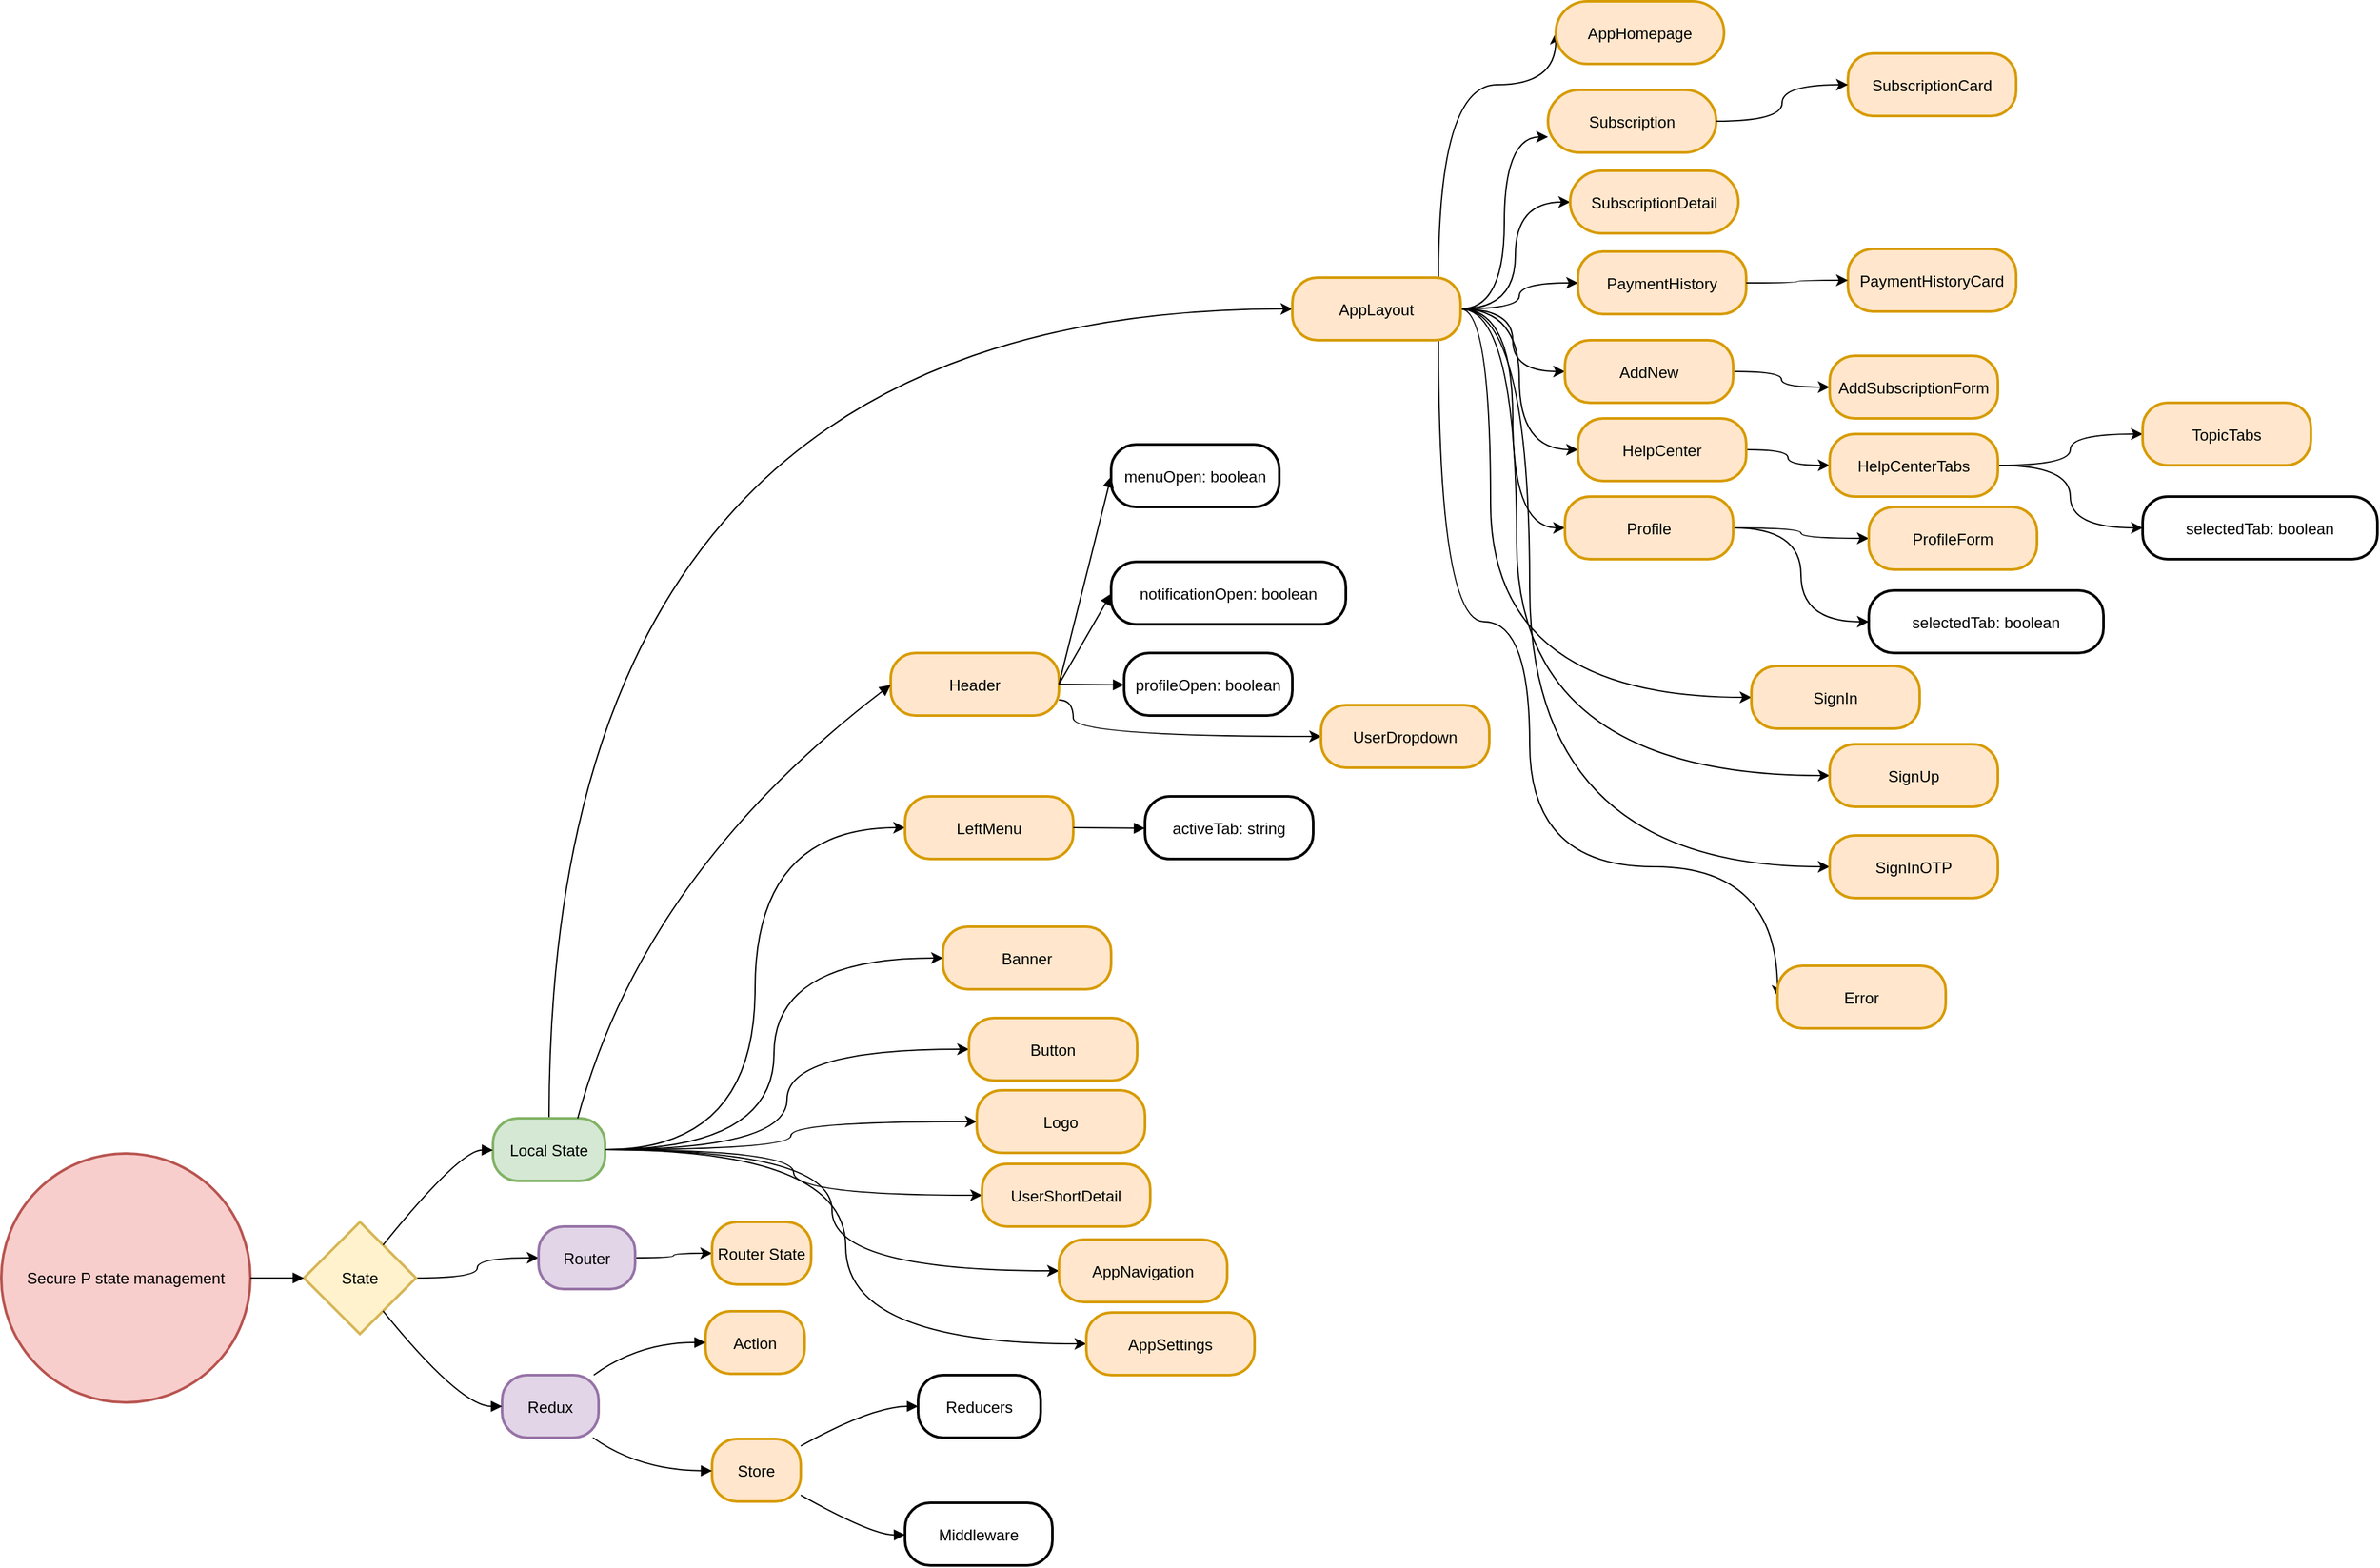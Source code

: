 <mxfile version="24.7.16">
  <diagram name="Page-1" id="2tt9X7WOnKyMwD9kAy7x">
    <mxGraphModel dx="3000" dy="2726" grid="1" gridSize="10" guides="1" tooltips="1" connect="1" arrows="1" fold="1" page="1" pageScale="1" pageWidth="850" pageHeight="1100" math="0" shadow="0">
      <root>
        <mxCell id="0" />
        <mxCell id="1" parent="0" />
        <mxCell id="2" value="Secure P state management" style="ellipse;aspect=fixed;strokeWidth=2;whiteSpace=wrap;fillColor=#f8cecc;strokeColor=#b85450;" parent="1" vertex="1">
          <mxGeometry x="8" y="84" width="191" height="191" as="geometry" />
        </mxCell>
        <mxCell id="y8sUq3xJiEbOZPUwCoW5-59" style="edgeStyle=orthogonalEdgeStyle;rounded=0;orthogonalLoop=1;jettySize=auto;html=1;entryX=0;entryY=0.5;entryDx=0;entryDy=0;curved=1;" edge="1" parent="1" source="3" target="y8sUq3xJiEbOZPUwCoW5-58">
          <mxGeometry relative="1" as="geometry" />
        </mxCell>
        <mxCell id="3" value="State" style="rhombus;strokeWidth=2;whiteSpace=wrap;fillColor=#fff2cc;strokeColor=#d6b656;" parent="1" vertex="1">
          <mxGeometry x="240" y="136.5" width="86" height="86" as="geometry" />
        </mxCell>
        <mxCell id="y8sUq3xJiEbOZPUwCoW5-35" style="edgeStyle=orthogonalEdgeStyle;rounded=0;orthogonalLoop=1;jettySize=auto;html=1;entryX=0;entryY=0.5;entryDx=0;entryDy=0;curved=1;" edge="1" parent="1" source="4" target="y8sUq3xJiEbOZPUwCoW5-28">
          <mxGeometry relative="1" as="geometry" />
        </mxCell>
        <mxCell id="y8sUq3xJiEbOZPUwCoW5-37" style="edgeStyle=orthogonalEdgeStyle;rounded=0;orthogonalLoop=1;jettySize=auto;html=1;entryX=0;entryY=0.5;entryDx=0;entryDy=0;curved=1;" edge="1" parent="1" source="4" target="y8sUq3xJiEbOZPUwCoW5-36">
          <mxGeometry relative="1" as="geometry" />
        </mxCell>
        <mxCell id="y8sUq3xJiEbOZPUwCoW5-62" style="edgeStyle=orthogonalEdgeStyle;rounded=0;orthogonalLoop=1;jettySize=auto;html=1;entryX=0;entryY=0.5;entryDx=0;entryDy=0;curved=1;exitX=0.5;exitY=0;exitDx=0;exitDy=0;" edge="1" parent="1" source="4" target="y8sUq3xJiEbOZPUwCoW5-38">
          <mxGeometry relative="1" as="geometry" />
        </mxCell>
        <mxCell id="y8sUq3xJiEbOZPUwCoW5-74" style="edgeStyle=orthogonalEdgeStyle;rounded=0;orthogonalLoop=1;jettySize=auto;html=1;entryX=0;entryY=0.5;entryDx=0;entryDy=0;curved=1;" edge="1" parent="1" source="4" target="y8sUq3xJiEbOZPUwCoW5-73">
          <mxGeometry relative="1" as="geometry" />
        </mxCell>
        <mxCell id="y8sUq3xJiEbOZPUwCoW5-88" style="edgeStyle=orthogonalEdgeStyle;rounded=0;orthogonalLoop=1;jettySize=auto;html=1;entryX=0;entryY=0.5;entryDx=0;entryDy=0;curved=1;" edge="1" parent="1" source="4" target="y8sUq3xJiEbOZPUwCoW5-87">
          <mxGeometry relative="1" as="geometry" />
        </mxCell>
        <mxCell id="y8sUq3xJiEbOZPUwCoW5-105" style="edgeStyle=orthogonalEdgeStyle;rounded=0;orthogonalLoop=1;jettySize=auto;html=1;entryX=0;entryY=0.5;entryDx=0;entryDy=0;curved=1;" edge="1" parent="1" source="4" target="y8sUq3xJiEbOZPUwCoW5-104">
          <mxGeometry relative="1" as="geometry" />
        </mxCell>
        <mxCell id="y8sUq3xJiEbOZPUwCoW5-107" style="edgeStyle=orthogonalEdgeStyle;rounded=0;orthogonalLoop=1;jettySize=auto;html=1;entryX=0;entryY=0.5;entryDx=0;entryDy=0;curved=1;" edge="1" parent="1" source="4" target="y8sUq3xJiEbOZPUwCoW5-106">
          <mxGeometry relative="1" as="geometry" />
        </mxCell>
        <mxCell id="4" value="Local State" style="rounded=1;arcSize=40;strokeWidth=2;fillColor=#d5e8d4;strokeColor=#82b366;" parent="1" vertex="1">
          <mxGeometry x="385" y="57" width="86" height="48" as="geometry" />
        </mxCell>
        <mxCell id="5" value="Redux" style="rounded=1;arcSize=40;strokeWidth=2;fillColor=#e1d5e7;strokeColor=#9673a6;" parent="1" vertex="1">
          <mxGeometry x="392" y="254" width="74" height="48" as="geometry" />
        </mxCell>
        <mxCell id="y8sUq3xJiEbOZPUwCoW5-86" style="edgeStyle=orthogonalEdgeStyle;rounded=0;orthogonalLoop=1;jettySize=auto;html=1;entryX=0;entryY=0.5;entryDx=0;entryDy=0;curved=1;exitX=1;exitY=0.75;exitDx=0;exitDy=0;" edge="1" parent="1" source="7" target="y8sUq3xJiEbOZPUwCoW5-85">
          <mxGeometry relative="1" as="geometry">
            <mxPoint x="790" y="-240" as="sourcePoint" />
            <Array as="points">
              <mxPoint x="830" y="-264" />
              <mxPoint x="830" y="-236" />
            </Array>
          </mxGeometry>
        </mxCell>
        <mxCell id="7" value="Header" style="rounded=1;arcSize=40;strokeWidth=2;fillColor=#ffe6cc;strokeColor=#d79b00;" parent="1" vertex="1">
          <mxGeometry x="690" y="-300" width="129" height="48" as="geometry" />
        </mxCell>
        <mxCell id="8" value="Action" style="rounded=1;arcSize=40;strokeWidth=2;fillColor=#ffe6cc;strokeColor=#d79b00;" parent="1" vertex="1">
          <mxGeometry x="548" y="205" width="76" height="48" as="geometry" />
        </mxCell>
        <mxCell id="9" value="Store" style="rounded=1;arcSize=40;strokeWidth=2;fillColor=#ffe6cc;strokeColor=#d79b00;" parent="1" vertex="1">
          <mxGeometry x="553" y="303" width="68" height="48" as="geometry" />
        </mxCell>
        <mxCell id="10" value="Reducers" style="rounded=1;arcSize=40;strokeWidth=2" parent="1" vertex="1">
          <mxGeometry x="711" y="254" width="94" height="48" as="geometry" />
        </mxCell>
        <mxCell id="11" value="Middleware" style="rounded=1;arcSize=40;strokeWidth=2" parent="1" vertex="1">
          <mxGeometry x="701" y="352" width="113" height="48" as="geometry" />
        </mxCell>
        <mxCell id="12" value="" style="curved=1;startArrow=none;endArrow=block;exitX=1;exitY=0.5;entryX=0;entryY=0.5;" parent="1" source="2" target="3" edge="1">
          <mxGeometry relative="1" as="geometry">
            <Array as="points" />
          </mxGeometry>
        </mxCell>
        <mxCell id="13" value="" style="curved=1;startArrow=none;endArrow=block;exitX=0.85;exitY=0;entryX=0;entryY=0.51;" parent="1" source="3" target="4" edge="1">
          <mxGeometry relative="1" as="geometry">
            <Array as="points">
              <mxPoint x="360" y="81" />
            </Array>
          </mxGeometry>
        </mxCell>
        <mxCell id="14" value="" style="curved=1;startArrow=none;endArrow=block;exitX=0.85;exitY=1;entryX=-0.01;entryY=0.5;" parent="1" source="3" target="5" edge="1">
          <mxGeometry relative="1" as="geometry">
            <Array as="points">
              <mxPoint x="360" y="278" />
            </Array>
          </mxGeometry>
        </mxCell>
        <mxCell id="16" value="" style="curved=1;startArrow=none;endArrow=block;entryX=0;entryY=0.51;" parent="1" target="7" edge="1">
          <mxGeometry relative="1" as="geometry">
            <Array as="points">
              <mxPoint x="500" y="-130" />
            </Array>
            <mxPoint x="450" y="57" as="sourcePoint" />
          </mxGeometry>
        </mxCell>
        <mxCell id="17" value="" style="curved=1;startArrow=none;endArrow=block;exitX=0.95;exitY=0;entryX=0;entryY=0.5;" parent="1" source="5" target="8" edge="1">
          <mxGeometry relative="1" as="geometry">
            <Array as="points">
              <mxPoint x="497" y="229" />
            </Array>
          </mxGeometry>
        </mxCell>
        <mxCell id="18" value="" style="curved=1;startArrow=none;endArrow=block;exitX=0.95;exitY=1.01;entryX=-0.01;entryY=0.51;" parent="1" source="5" target="9" edge="1">
          <mxGeometry relative="1" as="geometry">
            <Array as="points">
              <mxPoint x="497" y="327" />
            </Array>
          </mxGeometry>
        </mxCell>
        <mxCell id="19" value="" style="curved=1;startArrow=none;endArrow=block;exitX=0.99;exitY=0.12;entryX=0;entryY=0.5;" parent="1" source="9" target="10" edge="1">
          <mxGeometry relative="1" as="geometry">
            <Array as="points">
              <mxPoint x="676" y="278" />
            </Array>
          </mxGeometry>
        </mxCell>
        <mxCell id="20" value="" style="curved=1;startArrow=none;endArrow=block;exitX=0.99;exitY=0.89;entryX=0;entryY=0.51;" parent="1" source="9" target="11" edge="1">
          <mxGeometry relative="1" as="geometry">
            <Array as="points">
              <mxPoint x="676" y="377" />
            </Array>
          </mxGeometry>
        </mxCell>
        <mxCell id="y8sUq3xJiEbOZPUwCoW5-20" value="menuOpen: boolean" style="rounded=1;arcSize=40;strokeWidth=2" vertex="1" parent="1">
          <mxGeometry x="859" y="-460" width="129" height="48" as="geometry" />
        </mxCell>
        <mxCell id="y8sUq3xJiEbOZPUwCoW5-21" value="" style="curved=1;startArrow=none;endArrow=block;exitX=1;exitY=0.5;entryX=0;entryY=0.51;exitDx=0;exitDy=0;" edge="1" target="y8sUq3xJiEbOZPUwCoW5-20" parent="1" source="7">
          <mxGeometry relative="1" as="geometry">
            <Array as="points" />
            <mxPoint x="976.5" y="-213" as="sourcePoint" />
          </mxGeometry>
        </mxCell>
        <mxCell id="y8sUq3xJiEbOZPUwCoW5-23" value="notificationOpen: boolean" style="rounded=1;arcSize=40;strokeWidth=2" vertex="1" parent="1">
          <mxGeometry x="859" y="-370" width="180" height="48" as="geometry" />
        </mxCell>
        <mxCell id="y8sUq3xJiEbOZPUwCoW5-24" value="" style="curved=1;startArrow=none;endArrow=block;entryX=0;entryY=0.51;exitX=1;exitY=0.5;exitDx=0;exitDy=0;" edge="1" target="y8sUq3xJiEbOZPUwCoW5-23" parent="1" source="7">
          <mxGeometry relative="1" as="geometry">
            <Array as="points" />
            <mxPoint x="826" y="-270" as="sourcePoint" />
          </mxGeometry>
        </mxCell>
        <mxCell id="y8sUq3xJiEbOZPUwCoW5-26" value="profileOpen: boolean" style="rounded=1;arcSize=40;strokeWidth=2" vertex="1" parent="1">
          <mxGeometry x="869" y="-300" width="129" height="48" as="geometry" />
        </mxCell>
        <mxCell id="y8sUq3xJiEbOZPUwCoW5-27" value="" style="curved=1;startArrow=none;endArrow=block;exitX=1;exitY=0.5;entryX=0;entryY=0.51;exitDx=0;exitDy=0;" edge="1" target="y8sUq3xJiEbOZPUwCoW5-26" parent="1" source="7">
          <mxGeometry relative="1" as="geometry">
            <Array as="points" />
            <mxPoint x="805" y="-146" as="sourcePoint" />
          </mxGeometry>
        </mxCell>
        <mxCell id="y8sUq3xJiEbOZPUwCoW5-28" value="LeftMenu" style="rounded=1;arcSize=40;strokeWidth=2;fillColor=#ffe6cc;strokeColor=#d79b00;" vertex="1" parent="1">
          <mxGeometry x="701" y="-190" width="129" height="48" as="geometry" />
        </mxCell>
        <mxCell id="y8sUq3xJiEbOZPUwCoW5-29" value="activeTab: string" style="rounded=1;arcSize=40;strokeWidth=2" vertex="1" parent="1">
          <mxGeometry x="885" y="-190" width="129" height="48" as="geometry" />
        </mxCell>
        <mxCell id="y8sUq3xJiEbOZPUwCoW5-30" value="" style="curved=1;startArrow=none;endArrow=block;exitX=1;exitY=0.5;entryX=0;entryY=0.51;exitDx=0;exitDy=0;" edge="1" source="y8sUq3xJiEbOZPUwCoW5-28" target="y8sUq3xJiEbOZPUwCoW5-29" parent="1">
          <mxGeometry relative="1" as="geometry">
            <Array as="points" />
            <mxPoint x="1001.5" y="-73" as="sourcePoint" />
          </mxGeometry>
        </mxCell>
        <mxCell id="y8sUq3xJiEbOZPUwCoW5-36" value="Banner" style="rounded=1;arcSize=40;strokeWidth=2;fillColor=#ffe6cc;strokeColor=#d79b00;" vertex="1" parent="1">
          <mxGeometry x="730" y="-90" width="129" height="48" as="geometry" />
        </mxCell>
        <mxCell id="y8sUq3xJiEbOZPUwCoW5-63" style="edgeStyle=orthogonalEdgeStyle;rounded=0;orthogonalLoop=1;jettySize=auto;html=1;entryX=0;entryY=0.75;entryDx=0;entryDy=0;curved=1;" edge="1" parent="1" source="y8sUq3xJiEbOZPUwCoW5-38" target="y8sUq3xJiEbOZPUwCoW5-43">
          <mxGeometry relative="1" as="geometry" />
        </mxCell>
        <mxCell id="y8sUq3xJiEbOZPUwCoW5-64" style="edgeStyle=orthogonalEdgeStyle;rounded=0;orthogonalLoop=1;jettySize=auto;html=1;entryX=0;entryY=0.5;entryDx=0;entryDy=0;curved=1;" edge="1" parent="1" source="y8sUq3xJiEbOZPUwCoW5-38" target="y8sUq3xJiEbOZPUwCoW5-44">
          <mxGeometry relative="1" as="geometry" />
        </mxCell>
        <mxCell id="y8sUq3xJiEbOZPUwCoW5-65" style="edgeStyle=orthogonalEdgeStyle;rounded=0;orthogonalLoop=1;jettySize=auto;html=1;entryX=0;entryY=0.5;entryDx=0;entryDy=0;curved=1;" edge="1" parent="1" source="y8sUq3xJiEbOZPUwCoW5-38" target="y8sUq3xJiEbOZPUwCoW5-45">
          <mxGeometry relative="1" as="geometry" />
        </mxCell>
        <mxCell id="y8sUq3xJiEbOZPUwCoW5-66" style="edgeStyle=orthogonalEdgeStyle;rounded=0;orthogonalLoop=1;jettySize=auto;html=1;entryX=0;entryY=0.5;entryDx=0;entryDy=0;curved=1;" edge="1" parent="1" source="y8sUq3xJiEbOZPUwCoW5-38" target="y8sUq3xJiEbOZPUwCoW5-46">
          <mxGeometry relative="1" as="geometry" />
        </mxCell>
        <mxCell id="y8sUq3xJiEbOZPUwCoW5-67" style="edgeStyle=orthogonalEdgeStyle;rounded=0;orthogonalLoop=1;jettySize=auto;html=1;entryX=0;entryY=0.5;entryDx=0;entryDy=0;curved=1;" edge="1" parent="1" source="y8sUq3xJiEbOZPUwCoW5-38" target="y8sUq3xJiEbOZPUwCoW5-47">
          <mxGeometry relative="1" as="geometry" />
        </mxCell>
        <mxCell id="y8sUq3xJiEbOZPUwCoW5-70" style="edgeStyle=orthogonalEdgeStyle;rounded=0;orthogonalLoop=1;jettySize=auto;html=1;entryX=0;entryY=0.5;entryDx=0;entryDy=0;curved=1;" edge="1" parent="1" source="y8sUq3xJiEbOZPUwCoW5-38" target="y8sUq3xJiEbOZPUwCoW5-68">
          <mxGeometry relative="1" as="geometry">
            <Array as="points">
              <mxPoint x="1110" y="-324" />
              <mxPoint x="1180" y="-324" />
              <mxPoint x="1180" y="-136" />
            </Array>
          </mxGeometry>
        </mxCell>
        <mxCell id="y8sUq3xJiEbOZPUwCoW5-95" style="edgeStyle=orthogonalEdgeStyle;rounded=0;orthogonalLoop=1;jettySize=auto;html=1;entryX=0;entryY=0.5;entryDx=0;entryDy=0;curved=1;" edge="1" parent="1" source="y8sUq3xJiEbOZPUwCoW5-38" target="y8sUq3xJiEbOZPUwCoW5-94">
          <mxGeometry relative="1" as="geometry">
            <Array as="points">
              <mxPoint x="1110" y="-736" />
            </Array>
          </mxGeometry>
        </mxCell>
        <mxCell id="y8sUq3xJiEbOZPUwCoW5-97" style="edgeStyle=orthogonalEdgeStyle;rounded=0;orthogonalLoop=1;jettySize=auto;html=1;entryX=0;entryY=0.5;entryDx=0;entryDy=0;curved=1;" edge="1" parent="1" source="y8sUq3xJiEbOZPUwCoW5-38" target="y8sUq3xJiEbOZPUwCoW5-96">
          <mxGeometry relative="1" as="geometry" />
        </mxCell>
        <mxCell id="y8sUq3xJiEbOZPUwCoW5-100" style="edgeStyle=orthogonalEdgeStyle;rounded=0;orthogonalLoop=1;jettySize=auto;html=1;entryX=0;entryY=0.5;entryDx=0;entryDy=0;curved=1;" edge="1" parent="1" source="y8sUq3xJiEbOZPUwCoW5-38" target="y8sUq3xJiEbOZPUwCoW5-98">
          <mxGeometry relative="1" as="geometry">
            <Array as="points">
              <mxPoint x="1150" y="-564" />
              <mxPoint x="1150" y="-266" />
            </Array>
          </mxGeometry>
        </mxCell>
        <mxCell id="y8sUq3xJiEbOZPUwCoW5-101" style="edgeStyle=orthogonalEdgeStyle;rounded=0;orthogonalLoop=1;jettySize=auto;html=1;entryX=0;entryY=0.5;entryDx=0;entryDy=0;curved=1;" edge="1" parent="1" source="y8sUq3xJiEbOZPUwCoW5-38" target="y8sUq3xJiEbOZPUwCoW5-99">
          <mxGeometry relative="1" as="geometry">
            <Array as="points">
              <mxPoint x="1170" y="-564" />
              <mxPoint x="1170" y="-206" />
            </Array>
          </mxGeometry>
        </mxCell>
        <mxCell id="y8sUq3xJiEbOZPUwCoW5-103" style="edgeStyle=orthogonalEdgeStyle;rounded=0;orthogonalLoop=1;jettySize=auto;html=1;entryX=0;entryY=0.5;entryDx=0;entryDy=0;curved=1;" edge="1" parent="1" source="y8sUq3xJiEbOZPUwCoW5-38" target="y8sUq3xJiEbOZPUwCoW5-102">
          <mxGeometry relative="1" as="geometry">
            <Array as="points">
              <mxPoint x="1180" y="-564" />
              <mxPoint x="1180" y="-136" />
            </Array>
          </mxGeometry>
        </mxCell>
        <mxCell id="y8sUq3xJiEbOZPUwCoW5-38" value="AppLayout" style="rounded=1;arcSize=40;strokeWidth=2;fillColor=#ffe6cc;strokeColor=#d79b00;" vertex="1" parent="1">
          <mxGeometry x="998" y="-588" width="129" height="48" as="geometry" />
        </mxCell>
        <mxCell id="y8sUq3xJiEbOZPUwCoW5-43" value="Subscription" style="rounded=1;arcSize=50;strokeWidth=2;fillColor=#ffe6cc;strokeColor=#d79b00;" vertex="1" parent="1">
          <mxGeometry x="1194" y="-732" width="129" height="48" as="geometry" />
        </mxCell>
        <mxCell id="y8sUq3xJiEbOZPUwCoW5-44" value="PaymentHistory" style="rounded=1;arcSize=40;strokeWidth=2;fillColor=#ffe6cc;strokeColor=#d79b00;" vertex="1" parent="1">
          <mxGeometry x="1217" y="-608" width="129" height="48" as="geometry" />
        </mxCell>
        <mxCell id="y8sUq3xJiEbOZPUwCoW5-72" style="edgeStyle=orthogonalEdgeStyle;rounded=0;orthogonalLoop=1;jettySize=auto;html=1;entryX=0;entryY=0.5;entryDx=0;entryDy=0;curved=1;" edge="1" parent="1" source="y8sUq3xJiEbOZPUwCoW5-45" target="y8sUq3xJiEbOZPUwCoW5-71">
          <mxGeometry relative="1" as="geometry" />
        </mxCell>
        <mxCell id="y8sUq3xJiEbOZPUwCoW5-45" value="AddNew" style="rounded=1;arcSize=40;strokeWidth=2;fillColor=#ffe6cc;strokeColor=#d79b00;" vertex="1" parent="1">
          <mxGeometry x="1207" y="-540" width="129" height="48" as="geometry" />
        </mxCell>
        <mxCell id="y8sUq3xJiEbOZPUwCoW5-77" style="edgeStyle=orthogonalEdgeStyle;rounded=0;orthogonalLoop=1;jettySize=auto;html=1;entryX=0;entryY=0.5;entryDx=0;entryDy=0;curved=1;" edge="1" parent="1" source="y8sUq3xJiEbOZPUwCoW5-46" target="y8sUq3xJiEbOZPUwCoW5-75">
          <mxGeometry relative="1" as="geometry" />
        </mxCell>
        <mxCell id="y8sUq3xJiEbOZPUwCoW5-46" value="HelpCenter" style="rounded=1;arcSize=40;strokeWidth=2;fillColor=#ffe6cc;strokeColor=#d79b00;" vertex="1" parent="1">
          <mxGeometry x="1217" y="-480" width="129" height="48" as="geometry" />
        </mxCell>
        <mxCell id="y8sUq3xJiEbOZPUwCoW5-90" style="edgeStyle=orthogonalEdgeStyle;rounded=0;orthogonalLoop=1;jettySize=auto;html=1;entryX=0;entryY=0.5;entryDx=0;entryDy=0;curved=1;" edge="1" parent="1" source="y8sUq3xJiEbOZPUwCoW5-47" target="y8sUq3xJiEbOZPUwCoW5-89">
          <mxGeometry relative="1" as="geometry" />
        </mxCell>
        <mxCell id="y8sUq3xJiEbOZPUwCoW5-92" style="edgeStyle=orthogonalEdgeStyle;rounded=0;orthogonalLoop=1;jettySize=auto;html=1;entryX=0;entryY=0.5;entryDx=0;entryDy=0;curved=1;" edge="1" parent="1" source="y8sUq3xJiEbOZPUwCoW5-47" target="y8sUq3xJiEbOZPUwCoW5-91">
          <mxGeometry relative="1" as="geometry" />
        </mxCell>
        <mxCell id="y8sUq3xJiEbOZPUwCoW5-47" value="Profile" style="rounded=1;arcSize=40;strokeWidth=2;fillColor=#ffe6cc;strokeColor=#d79b00;" vertex="1" parent="1">
          <mxGeometry x="1207" y="-420" width="129" height="48" as="geometry" />
        </mxCell>
        <mxCell id="y8sUq3xJiEbOZPUwCoW5-53" value="SubscriptionCard" style="rounded=1;arcSize=40;strokeWidth=2;fillColor=#ffe6cc;strokeColor=#d79b00;" vertex="1" parent="1">
          <mxGeometry x="1424" y="-760" width="129" height="48" as="geometry" />
        </mxCell>
        <mxCell id="y8sUq3xJiEbOZPUwCoW5-54" style="edgeStyle=orthogonalEdgeStyle;rounded=0;orthogonalLoop=1;jettySize=auto;html=1;entryX=0;entryY=0.5;entryDx=0;entryDy=0;curved=1;exitX=1;exitY=0.5;exitDx=0;exitDy=0;" edge="1" target="y8sUq3xJiEbOZPUwCoW5-53" parent="1" source="y8sUq3xJiEbOZPUwCoW5-43">
          <mxGeometry relative="1" as="geometry">
            <mxPoint x="1145" y="-63.0" as="sourcePoint" />
          </mxGeometry>
        </mxCell>
        <mxCell id="y8sUq3xJiEbOZPUwCoW5-56" value="PaymentHistoryCard" style="rounded=1;arcSize=40;strokeWidth=2;fillColor=#ffe6cc;strokeColor=#d79b00;" vertex="1" parent="1">
          <mxGeometry x="1424" y="-610" width="129" height="48" as="geometry" />
        </mxCell>
        <mxCell id="y8sUq3xJiEbOZPUwCoW5-57" style="edgeStyle=orthogonalEdgeStyle;rounded=0;orthogonalLoop=1;jettySize=auto;html=1;entryX=0;entryY=0.5;entryDx=0;entryDy=0;curved=1;exitX=1;exitY=0.5;exitDx=0;exitDy=0;" edge="1" target="y8sUq3xJiEbOZPUwCoW5-56" parent="1" source="y8sUq3xJiEbOZPUwCoW5-44">
          <mxGeometry relative="1" as="geometry">
            <mxPoint x="1157" y="8" as="sourcePoint" />
          </mxGeometry>
        </mxCell>
        <mxCell id="y8sUq3xJiEbOZPUwCoW5-61" style="edgeStyle=orthogonalEdgeStyle;rounded=0;orthogonalLoop=1;jettySize=auto;html=1;entryX=0;entryY=0.5;entryDx=0;entryDy=0;curved=1;" edge="1" parent="1" source="y8sUq3xJiEbOZPUwCoW5-58" target="y8sUq3xJiEbOZPUwCoW5-60">
          <mxGeometry relative="1" as="geometry" />
        </mxCell>
        <mxCell id="y8sUq3xJiEbOZPUwCoW5-58" value="Router" style="rounded=1;arcSize=40;strokeWidth=2;fillColor=#e1d5e7;strokeColor=#9673a6;" vertex="1" parent="1">
          <mxGeometry x="420" y="140" width="74" height="48" as="geometry" />
        </mxCell>
        <mxCell id="y8sUq3xJiEbOZPUwCoW5-60" value="Router State" style="rounded=1;arcSize=40;strokeWidth=2;fillColor=#ffe6cc;strokeColor=#d79b00;" vertex="1" parent="1">
          <mxGeometry x="553" y="136.5" width="76" height="48" as="geometry" />
        </mxCell>
        <mxCell id="y8sUq3xJiEbOZPUwCoW5-68" value="Error" style="rounded=1;arcSize=40;strokeWidth=2;fillColor=#ffe6cc;strokeColor=#d79b00;" vertex="1" parent="1">
          <mxGeometry x="1370" y="-60" width="129" height="48" as="geometry" />
        </mxCell>
        <mxCell id="y8sUq3xJiEbOZPUwCoW5-71" value="AddSubscriptionForm" style="rounded=1;arcSize=40;strokeWidth=2;fillColor=#ffe6cc;strokeColor=#d79b00;" vertex="1" parent="1">
          <mxGeometry x="1410" y="-528" width="129" height="48" as="geometry" />
        </mxCell>
        <mxCell id="y8sUq3xJiEbOZPUwCoW5-73" value="Button" style="rounded=1;arcSize=40;strokeWidth=2;fillColor=#ffe6cc;strokeColor=#d79b00;" vertex="1" parent="1">
          <mxGeometry x="750" y="-20" width="129" height="48" as="geometry" />
        </mxCell>
        <mxCell id="y8sUq3xJiEbOZPUwCoW5-79" style="edgeStyle=orthogonalEdgeStyle;rounded=0;orthogonalLoop=1;jettySize=auto;html=1;entryX=0;entryY=0.5;entryDx=0;entryDy=0;curved=1;" edge="1" parent="1" source="y8sUq3xJiEbOZPUwCoW5-75" target="y8sUq3xJiEbOZPUwCoW5-78">
          <mxGeometry relative="1" as="geometry" />
        </mxCell>
        <mxCell id="y8sUq3xJiEbOZPUwCoW5-81" style="edgeStyle=orthogonalEdgeStyle;rounded=0;orthogonalLoop=1;jettySize=auto;html=1;entryX=0;entryY=0.5;entryDx=0;entryDy=0;curved=1;" edge="1" parent="1" source="y8sUq3xJiEbOZPUwCoW5-75" target="y8sUq3xJiEbOZPUwCoW5-80">
          <mxGeometry relative="1" as="geometry" />
        </mxCell>
        <mxCell id="y8sUq3xJiEbOZPUwCoW5-75" value="HelpCenterTabs" style="rounded=1;arcSize=40;strokeWidth=2;fillColor=#ffe6cc;strokeColor=#d79b00;" vertex="1" parent="1">
          <mxGeometry x="1410" y="-468" width="129" height="48" as="geometry" />
        </mxCell>
        <mxCell id="y8sUq3xJiEbOZPUwCoW5-78" value="TopicTabs" style="rounded=1;arcSize=40;strokeWidth=2;fillColor=#ffe6cc;strokeColor=#d79b00;" vertex="1" parent="1">
          <mxGeometry x="1650" y="-492" width="129" height="48" as="geometry" />
        </mxCell>
        <mxCell id="y8sUq3xJiEbOZPUwCoW5-80" value="selectedTab: boolean" style="rounded=1;arcSize=40;strokeWidth=2" vertex="1" parent="1">
          <mxGeometry x="1650" y="-420" width="180" height="48" as="geometry" />
        </mxCell>
        <mxCell id="y8sUq3xJiEbOZPUwCoW5-83" style="edgeStyle=orthogonalEdgeStyle;rounded=0;orthogonalLoop=1;jettySize=auto;html=1;entryX=0;entryY=0.5;entryDx=0;entryDy=0;curved=1;exitX=1;exitY=0.5;exitDx=0;exitDy=0;" edge="1" target="y8sUq3xJiEbOZPUwCoW5-84" parent="1" source="4">
          <mxGeometry relative="1" as="geometry">
            <mxPoint x="477" y="136.5" as="sourcePoint" />
          </mxGeometry>
        </mxCell>
        <mxCell id="y8sUq3xJiEbOZPUwCoW5-84" value="Logo" style="rounded=1;arcSize=40;strokeWidth=2;fillColor=#ffe6cc;strokeColor=#d79b00;" vertex="1" parent="1">
          <mxGeometry x="756" y="35.5" width="129" height="48" as="geometry" />
        </mxCell>
        <mxCell id="y8sUq3xJiEbOZPUwCoW5-85" value="UserDropdown" style="rounded=1;arcSize=40;strokeWidth=2;fillColor=#ffe6cc;strokeColor=#d79b00;" vertex="1" parent="1">
          <mxGeometry x="1020" y="-260" width="129" height="48" as="geometry" />
        </mxCell>
        <mxCell id="y8sUq3xJiEbOZPUwCoW5-87" value="UserShortDetail" style="rounded=1;arcSize=40;strokeWidth=2;fillColor=#ffe6cc;strokeColor=#d79b00;" vertex="1" parent="1">
          <mxGeometry x="760" y="92" width="129" height="48" as="geometry" />
        </mxCell>
        <mxCell id="y8sUq3xJiEbOZPUwCoW5-89" value="ProfileForm" style="rounded=1;arcSize=40;strokeWidth=2;fillColor=#ffe6cc;strokeColor=#d79b00;" vertex="1" parent="1">
          <mxGeometry x="1440" y="-412" width="129" height="48" as="geometry" />
        </mxCell>
        <mxCell id="y8sUq3xJiEbOZPUwCoW5-91" value="selectedTab: boolean" style="rounded=1;arcSize=40;strokeWidth=2" vertex="1" parent="1">
          <mxGeometry x="1440" y="-348" width="180" height="48" as="geometry" />
        </mxCell>
        <mxCell id="y8sUq3xJiEbOZPUwCoW5-94" value="AppHomepage" style="rounded=1;arcSize=50;strokeWidth=2;fillColor=#ffe6cc;strokeColor=#d79b00;" vertex="1" parent="1">
          <mxGeometry x="1200" y="-800" width="129" height="48" as="geometry" />
        </mxCell>
        <mxCell id="y8sUq3xJiEbOZPUwCoW5-96" value="SubscriptionDetail" style="rounded=1;arcSize=50;strokeWidth=2;fillColor=#ffe6cc;strokeColor=#d79b00;" vertex="1" parent="1">
          <mxGeometry x="1211" y="-670" width="129" height="48" as="geometry" />
        </mxCell>
        <mxCell id="y8sUq3xJiEbOZPUwCoW5-98" value="SignIn" style="rounded=1;arcSize=40;strokeWidth=2;fillColor=#ffe6cc;strokeColor=#d79b00;" vertex="1" parent="1">
          <mxGeometry x="1350" y="-290" width="129" height="48" as="geometry" />
        </mxCell>
        <mxCell id="y8sUq3xJiEbOZPUwCoW5-99" value="SignUp" style="rounded=1;arcSize=40;strokeWidth=2;fillColor=#ffe6cc;strokeColor=#d79b00;" vertex="1" parent="1">
          <mxGeometry x="1410" y="-230" width="129" height="48" as="geometry" />
        </mxCell>
        <mxCell id="y8sUq3xJiEbOZPUwCoW5-102" value="SignInOTP" style="rounded=1;arcSize=40;strokeWidth=2;fillColor=#ffe6cc;strokeColor=#d79b00;" vertex="1" parent="1">
          <mxGeometry x="1410" y="-160" width="129" height="48" as="geometry" />
        </mxCell>
        <mxCell id="y8sUq3xJiEbOZPUwCoW5-104" value="AppNavigation" style="rounded=1;arcSize=40;strokeWidth=2;fillColor=#ffe6cc;strokeColor=#d79b00;" vertex="1" parent="1">
          <mxGeometry x="819" y="150" width="129" height="48" as="geometry" />
        </mxCell>
        <mxCell id="y8sUq3xJiEbOZPUwCoW5-106" value="AppSettings" style="rounded=1;arcSize=40;strokeWidth=2;fillColor=#ffe6cc;strokeColor=#d79b00;" vertex="1" parent="1">
          <mxGeometry x="840" y="206" width="129" height="48" as="geometry" />
        </mxCell>
      </root>
    </mxGraphModel>
  </diagram>
</mxfile>
